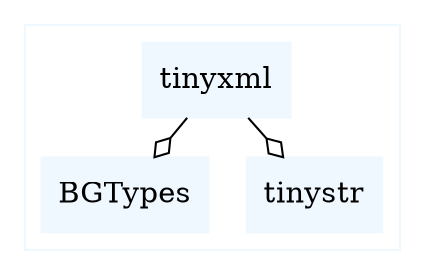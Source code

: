 digraph{

	subgraph clusterE {
		node [shape = record];

		color = aliceblue
		BGTypes[label = BGTypes, style = filled, color = aliceblue];
		tinystr[label = tinystr, style = filled, color = aliceblue];
		tinyxml[label = tinyxml, style = filled, color = aliceblue];


		//------LAYOUT FOR SUBGRAPH------


		rankdir = BT; // Rank Direction Top to Bottom
		nodesep = 0.98; // Node Separation
		ranksep = 0.98; // Rank Separation


		//INHERITANCE//



		//COMPOSITION//


		tinyxml -> BGTypes [arrowhead=ediamond];
		tinyxml -> tinystr [arrowhead=ediamond];
	}//end subgraph E
}//end digraph